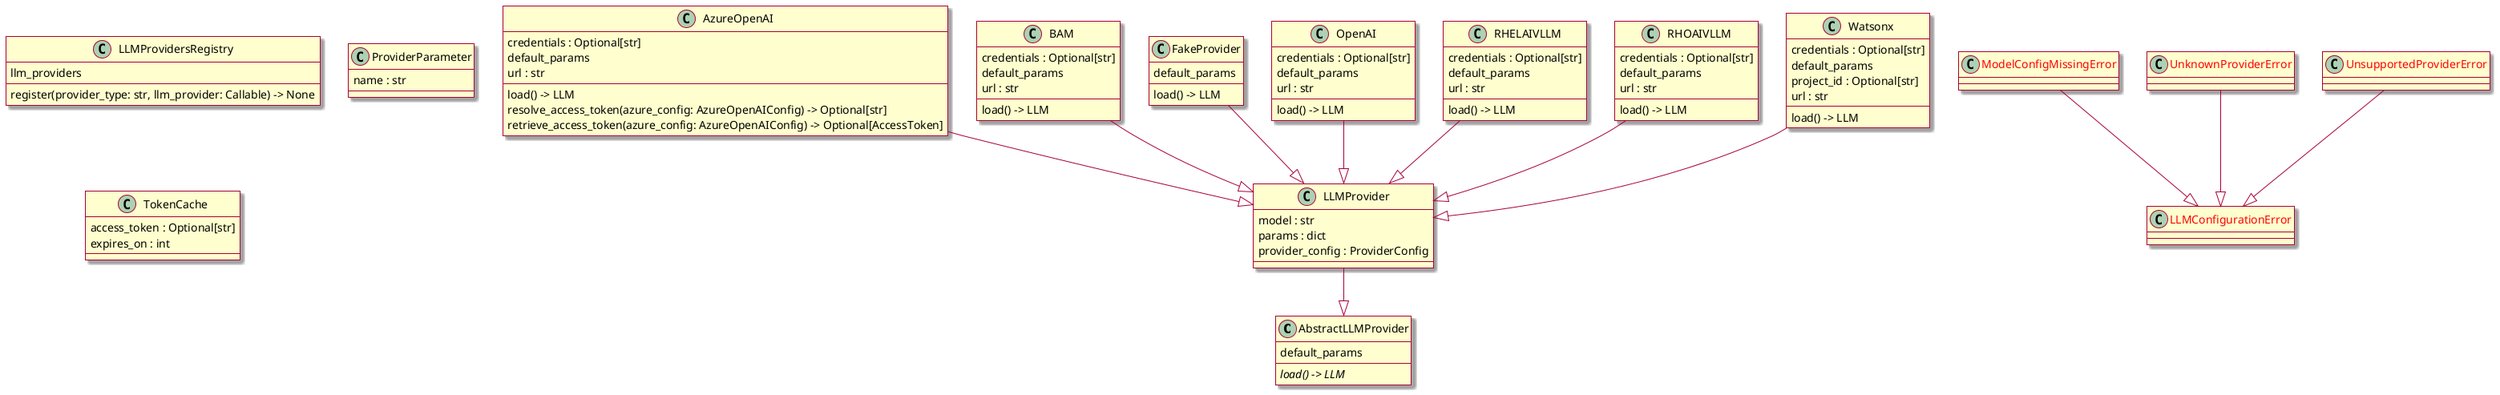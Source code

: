 @startuml classes
skin rose

set namespaceSeparator none
class "AbstractLLMProvider" as ols.src.llms.providers.provider.AbstractLLMProvider {
  default_params
  {abstract}load() -> LLM
}
class "AzureOpenAI" as ols.src.llms.providers.azure_openai.AzureOpenAI {
  credentials : Optional[str]
  default_params
  url : str
  load() -> LLM
  resolve_access_token(azure_config: AzureOpenAIConfig) -> Optional[str]
  retrieve_access_token(azure_config: AzureOpenAIConfig) -> Optional[AccessToken]
}
class "BAM" as ols.src.llms.providers.bam.BAM {
  credentials : Optional[str]
  default_params
  url : str
  load() -> LLM
}
class "FakeProvider" as ols.src.llms.providers.fake_provider.FakeProvider {
  default_params
  load() -> LLM
}
class "<color:red>LLMConfigurationError</color>" as ols.src.llms.llm_loader.LLMConfigurationError {
}
class "LLMProvider" as ols.src.llms.providers.provider.LLMProvider {
  model : str
  params : dict
  provider_config : ProviderConfig
}
class "LLMProvidersRegistry" as ols.src.llms.providers.registry.LLMProvidersRegistry {
  llm_providers
  register(provider_type: str, llm_provider: Callable) -> None
}
class "<color:red>ModelConfigMissingError</color>" as ols.src.llms.llm_loader.ModelConfigMissingError {
}
class "OpenAI" as ols.src.llms.providers.openai.OpenAI {
  credentials : Optional[str]
  default_params
  url : str
  load() -> LLM
}
class "ProviderParameter" as ols.src.llms.providers.provider.ProviderParameter {
  name : str
}
class "RHELAIVLLM" as ols.src.llms.providers.rhelai_vllm.RHELAIVLLM {
  credentials : Optional[str]
  default_params
  url : str
  load() -> LLM
}
class "RHOAIVLLM" as ols.src.llms.providers.rhoai_vllm.RHOAIVLLM {
  credentials : Optional[str]
  default_params
  url : str
  load() -> LLM
}
class "TokenCache" as ols.src.llms.providers.azure_openai.TokenCache {
  access_token : Optional[str]
  expires_on : int
}
class "<color:red>UnknownProviderError</color>" as ols.src.llms.llm_loader.UnknownProviderError {
}
class "<color:red>UnsupportedProviderError</color>" as ols.src.llms.llm_loader.UnsupportedProviderError {
}
class "Watsonx" as ols.src.llms.providers.watsonx.Watsonx {
  credentials : Optional[str]
  default_params
  project_id : Optional[str]
  url : str
  load() -> LLM
}
ols.src.llms.llm_loader.ModelConfigMissingError --|> ols.src.llms.llm_loader.LLMConfigurationError
ols.src.llms.llm_loader.UnknownProviderError --|> ols.src.llms.llm_loader.LLMConfigurationError
ols.src.llms.llm_loader.UnsupportedProviderError --|> ols.src.llms.llm_loader.LLMConfigurationError
ols.src.llms.providers.azure_openai.AzureOpenAI --|> ols.src.llms.providers.provider.LLMProvider
ols.src.llms.providers.bam.BAM --|> ols.src.llms.providers.provider.LLMProvider
ols.src.llms.providers.fake_provider.FakeProvider --|> ols.src.llms.providers.provider.LLMProvider
ols.src.llms.providers.openai.OpenAI --|> ols.src.llms.providers.provider.LLMProvider
ols.src.llms.providers.provider.LLMProvider --|> ols.src.llms.providers.provider.AbstractLLMProvider
ols.src.llms.providers.rhelai_vllm.RHELAIVLLM --|> ols.src.llms.providers.provider.LLMProvider
ols.src.llms.providers.rhoai_vllm.RHOAIVLLM --|> ols.src.llms.providers.provider.LLMProvider
ols.src.llms.providers.watsonx.Watsonx --|> ols.src.llms.providers.provider.LLMProvider
@enduml
